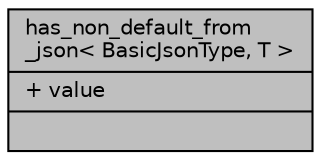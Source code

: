 digraph "has_non_default_from_json&lt; BasicJsonType, T &gt;"
{
 // LATEX_PDF_SIZE
  edge [fontname="Helvetica",fontsize="10",labelfontname="Helvetica",labelfontsize="10"];
  node [fontname="Helvetica",fontsize="10",shape=record];
  Node1 [label="{has_non_default_from\l_json\< BasicJsonType, T \>\n|+ value\l|}",height=0.2,width=0.4,color="black", fillcolor="grey75", style="filled", fontcolor="black",tooltip=" "];
}
